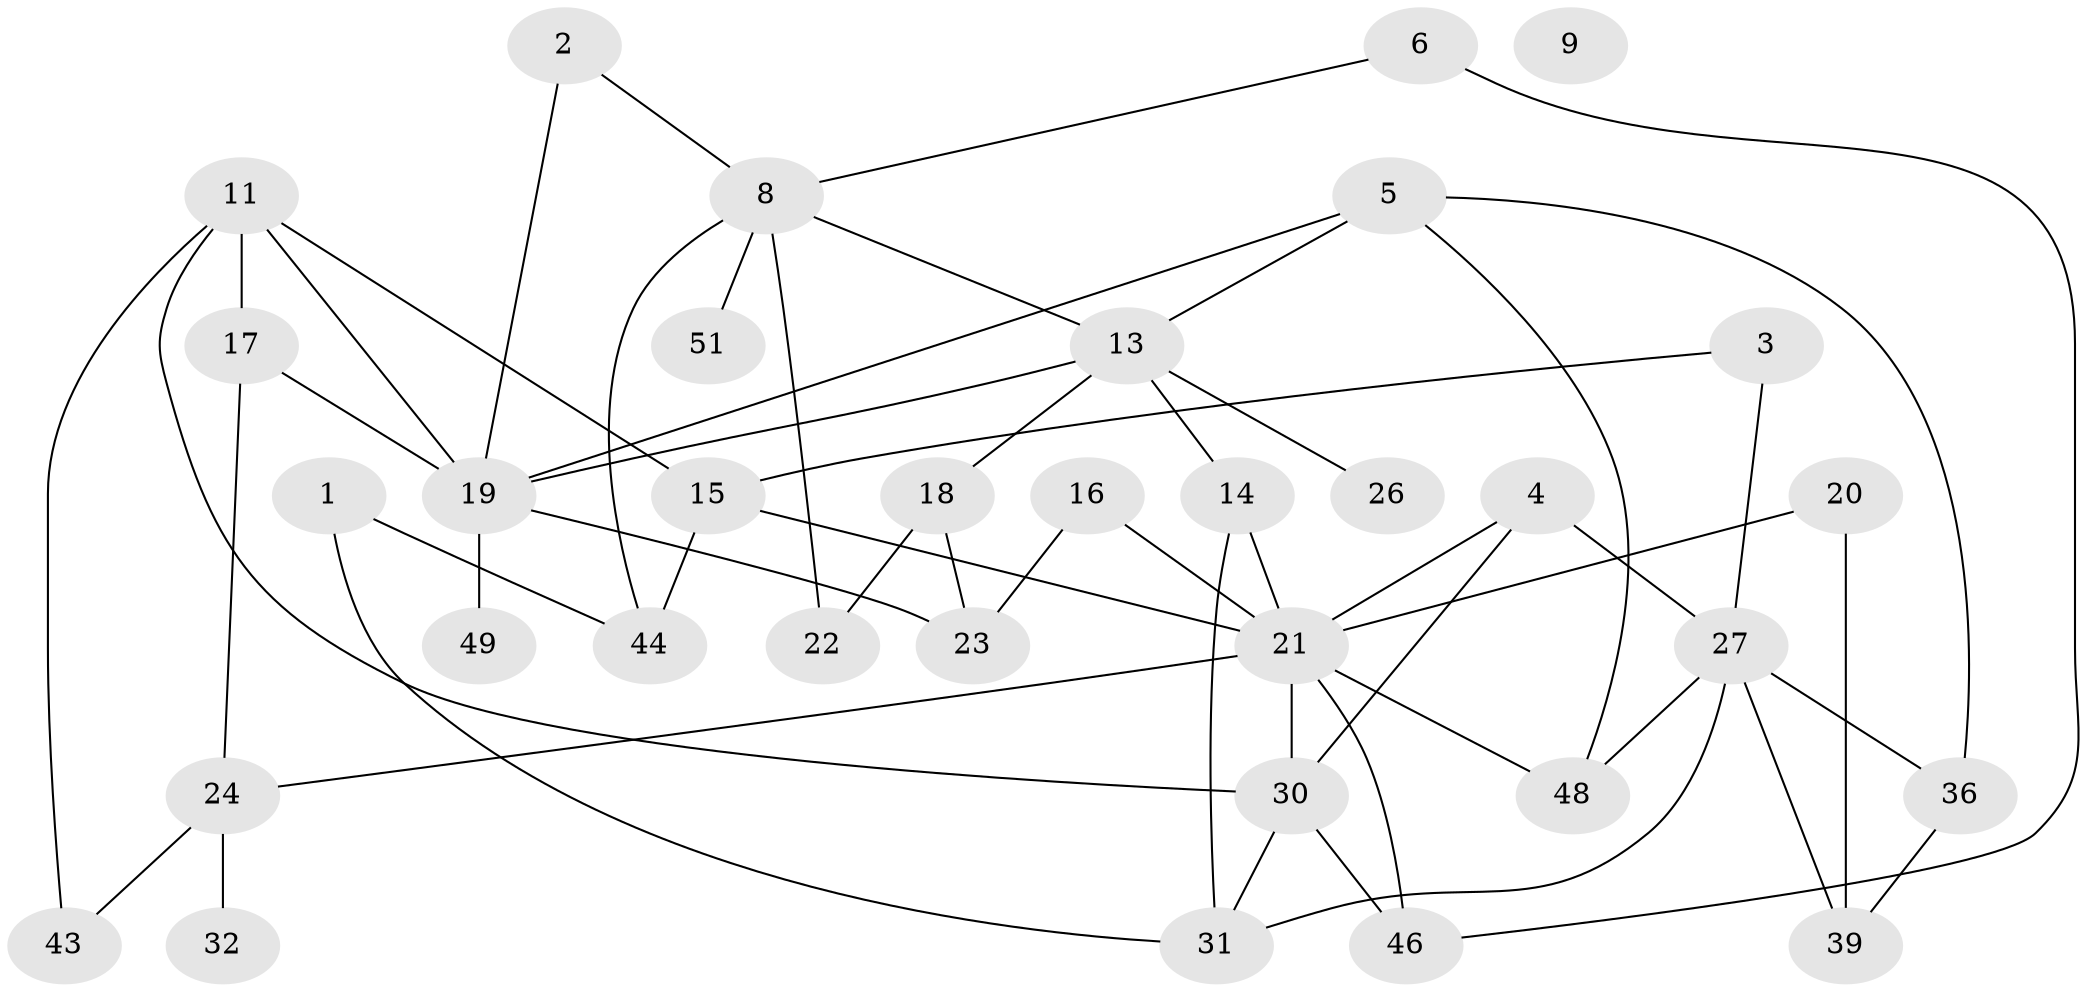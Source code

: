 // original degree distribution, {1: 0.11320754716981132, 2: 0.22641509433962265, 3: 0.32075471698113206, 5: 0.07547169811320754, 0: 0.018867924528301886, 4: 0.18867924528301888, 6: 0.03773584905660377, 7: 0.018867924528301886}
// Generated by graph-tools (version 1.1) at 2025/41/03/06/25 10:41:24]
// undirected, 34 vertices, 55 edges
graph export_dot {
graph [start="1"]
  node [color=gray90,style=filled];
  1 [super="+12"];
  2 [super="+7"];
  3;
  4 [super="+45"];
  5 [super="+10"];
  6 [super="+38"];
  8 [super="+35"];
  9;
  11 [super="+40"];
  13 [super="+25"];
  14;
  15 [super="+33"];
  16;
  17 [super="+41"];
  18 [super="+52"];
  19 [super="+28"];
  20;
  21 [super="+50"];
  22;
  23 [super="+37"];
  24 [super="+34"];
  26 [super="+53"];
  27 [super="+29"];
  30 [super="+42"];
  31;
  32;
  36;
  39 [super="+47"];
  43;
  44;
  46;
  48;
  49;
  51;
  1 -- 44;
  1 -- 31;
  2 -- 8;
  2 -- 19;
  3 -- 15;
  3 -- 27;
  4 -- 27 [weight=2];
  4 -- 21;
  4 -- 30;
  5 -- 19;
  5 -- 36;
  5 -- 48;
  5 -- 13;
  6 -- 46;
  6 -- 8;
  8 -- 22 [weight=2];
  8 -- 44;
  8 -- 51 [weight=2];
  8 -- 13;
  11 -- 43;
  11 -- 15;
  11 -- 19;
  11 -- 17;
  11 -- 30;
  13 -- 14;
  13 -- 26;
  13 -- 19;
  13 -- 18;
  14 -- 31;
  14 -- 21;
  15 -- 44 [weight=2];
  15 -- 21;
  16 -- 21;
  16 -- 23;
  17 -- 19;
  17 -- 24;
  18 -- 22;
  18 -- 23;
  19 -- 49;
  19 -- 23;
  20 -- 21;
  20 -- 39;
  21 -- 30;
  21 -- 46;
  21 -- 48;
  21 -- 24 [weight=2];
  24 -- 32 [weight=2];
  24 -- 43;
  27 -- 36;
  27 -- 39;
  27 -- 48;
  27 -- 31;
  30 -- 31;
  30 -- 46;
  36 -- 39;
}
